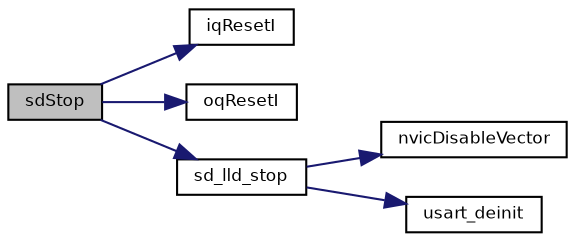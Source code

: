 digraph "sdStop"
{
  bgcolor="transparent";
  edge [fontname="Helvetica",fontsize="8",labelfontname="Helvetica",labelfontsize="8"];
  node [fontname="Helvetica",fontsize="8",shape=record];
  rankdir="LR";
  Node30 [label="sdStop",height=0.2,width=0.4,color="black", fillcolor="grey75", style="filled", fontcolor="black"];
  Node30 -> Node31 [color="midnightblue",fontsize="8",style="solid",fontname="Helvetica"];
  Node31 [label="iqResetI",height=0.2,width=0.4,color="black",URL="$group___h_a_l___q_u_e_u_e_s.html#ga2730ebec5dc542ae61620d56f96df88a",tooltip="Resets an input queue. "];
  Node30 -> Node32 [color="midnightblue",fontsize="8",style="solid",fontname="Helvetica"];
  Node32 [label="oqResetI",height=0.2,width=0.4,color="black",URL="$group___h_a_l___q_u_e_u_e_s.html#ga9f4fbb494634137859b1b6d614ca239f",tooltip="Resets an output queue. "];
  Node30 -> Node33 [color="midnightblue",fontsize="8",style="solid",fontname="Helvetica"];
  Node33 [label="sd_lld_stop",height=0.2,width=0.4,color="black",URL="$group___s_e_r_i_a_l.html#gae6846b20159e89464b61665f50468d8f",tooltip="Low level serial driver stop. "];
  Node33 -> Node34 [color="midnightblue",fontsize="8",style="solid",fontname="Helvetica"];
  Node34 [label="nvicDisableVector",height=0.2,width=0.4,color="black",URL="$group___c_o_m_m_o_n___a_r_m_c_mx___n_v_i_c.html#gafdc14a7abfb6cb5fd2dd93a05767bbf8",tooltip="Disables an interrupt handler. "];
  Node33 -> Node35 [color="midnightblue",fontsize="8",style="solid",fontname="Helvetica"];
  Node35 [label="usart_deinit",height=0.2,width=0.4,color="black",URL="$group___s_e_r_i_a_l.html#ga6d563f169da8692e3443bdf554e22914",tooltip="USART de-initialization. "];
}
